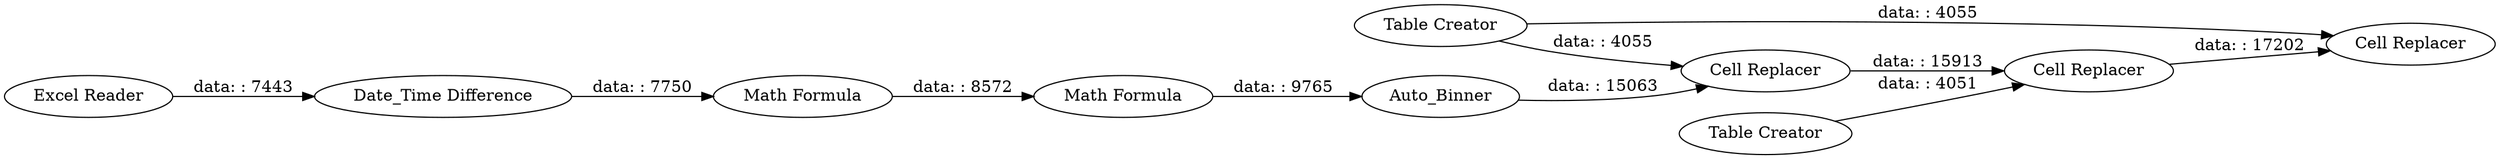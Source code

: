 digraph {
	"-4321635434716091108_10" [label="Math Formula"]
	"-4321635434716091108_12" [label="Table Creator"]
	"-4321635434716091108_9" [label="Math Formula"]
	"-4321635434716091108_14" [label="Table Creator"]
	"-4321635434716091108_8" [label="Date_Time Difference"]
	"-4321635434716091108_15" [label="Cell Replacer"]
	"-4321635434716091108_17" [label="Cell Replacer"]
	"-4321635434716091108_13" [label=Auto_Binner]
	"-4321635434716091108_18" [label="Excel Reader"]
	"-4321635434716091108_16" [label="Cell Replacer"]
	"-4321635434716091108_13" -> "-4321635434716091108_15" [label="data: : 15063"]
	"-4321635434716091108_15" -> "-4321635434716091108_16" [label="data: : 15913"]
	"-4321635434716091108_14" -> "-4321635434716091108_15" [label="data: : 4055"]
	"-4321635434716091108_9" -> "-4321635434716091108_10" [label="data: : 8572"]
	"-4321635434716091108_8" -> "-4321635434716091108_9" [label="data: : 7750"]
	"-4321635434716091108_12" -> "-4321635434716091108_16" [label="data: : 4051"]
	"-4321635434716091108_18" -> "-4321635434716091108_8" [label="data: : 7443"]
	"-4321635434716091108_10" -> "-4321635434716091108_13" [label="data: : 9765"]
	"-4321635434716091108_16" -> "-4321635434716091108_17" [label="data: : 17202"]
	"-4321635434716091108_14" -> "-4321635434716091108_17" [label="data: : 4055"]
	rankdir=LR
}

